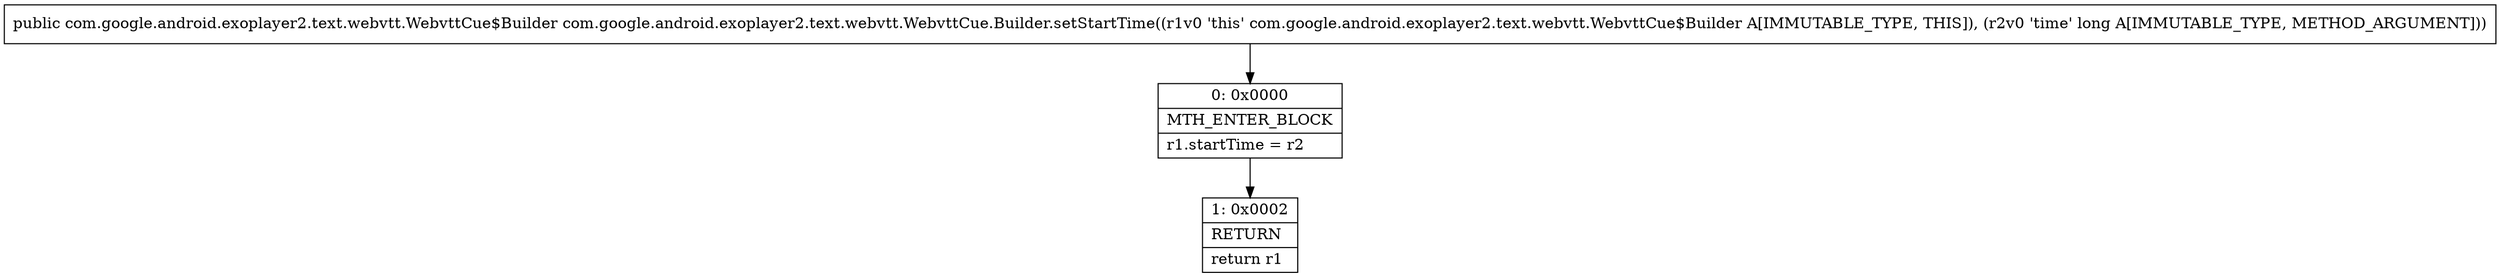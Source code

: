 digraph "CFG forcom.google.android.exoplayer2.text.webvtt.WebvttCue.Builder.setStartTime(J)Lcom\/google\/android\/exoplayer2\/text\/webvtt\/WebvttCue$Builder;" {
Node_0 [shape=record,label="{0\:\ 0x0000|MTH_ENTER_BLOCK\l|r1.startTime = r2\l}"];
Node_1 [shape=record,label="{1\:\ 0x0002|RETURN\l|return r1\l}"];
MethodNode[shape=record,label="{public com.google.android.exoplayer2.text.webvtt.WebvttCue$Builder com.google.android.exoplayer2.text.webvtt.WebvttCue.Builder.setStartTime((r1v0 'this' com.google.android.exoplayer2.text.webvtt.WebvttCue$Builder A[IMMUTABLE_TYPE, THIS]), (r2v0 'time' long A[IMMUTABLE_TYPE, METHOD_ARGUMENT])) }"];
MethodNode -> Node_0;
Node_0 -> Node_1;
}

